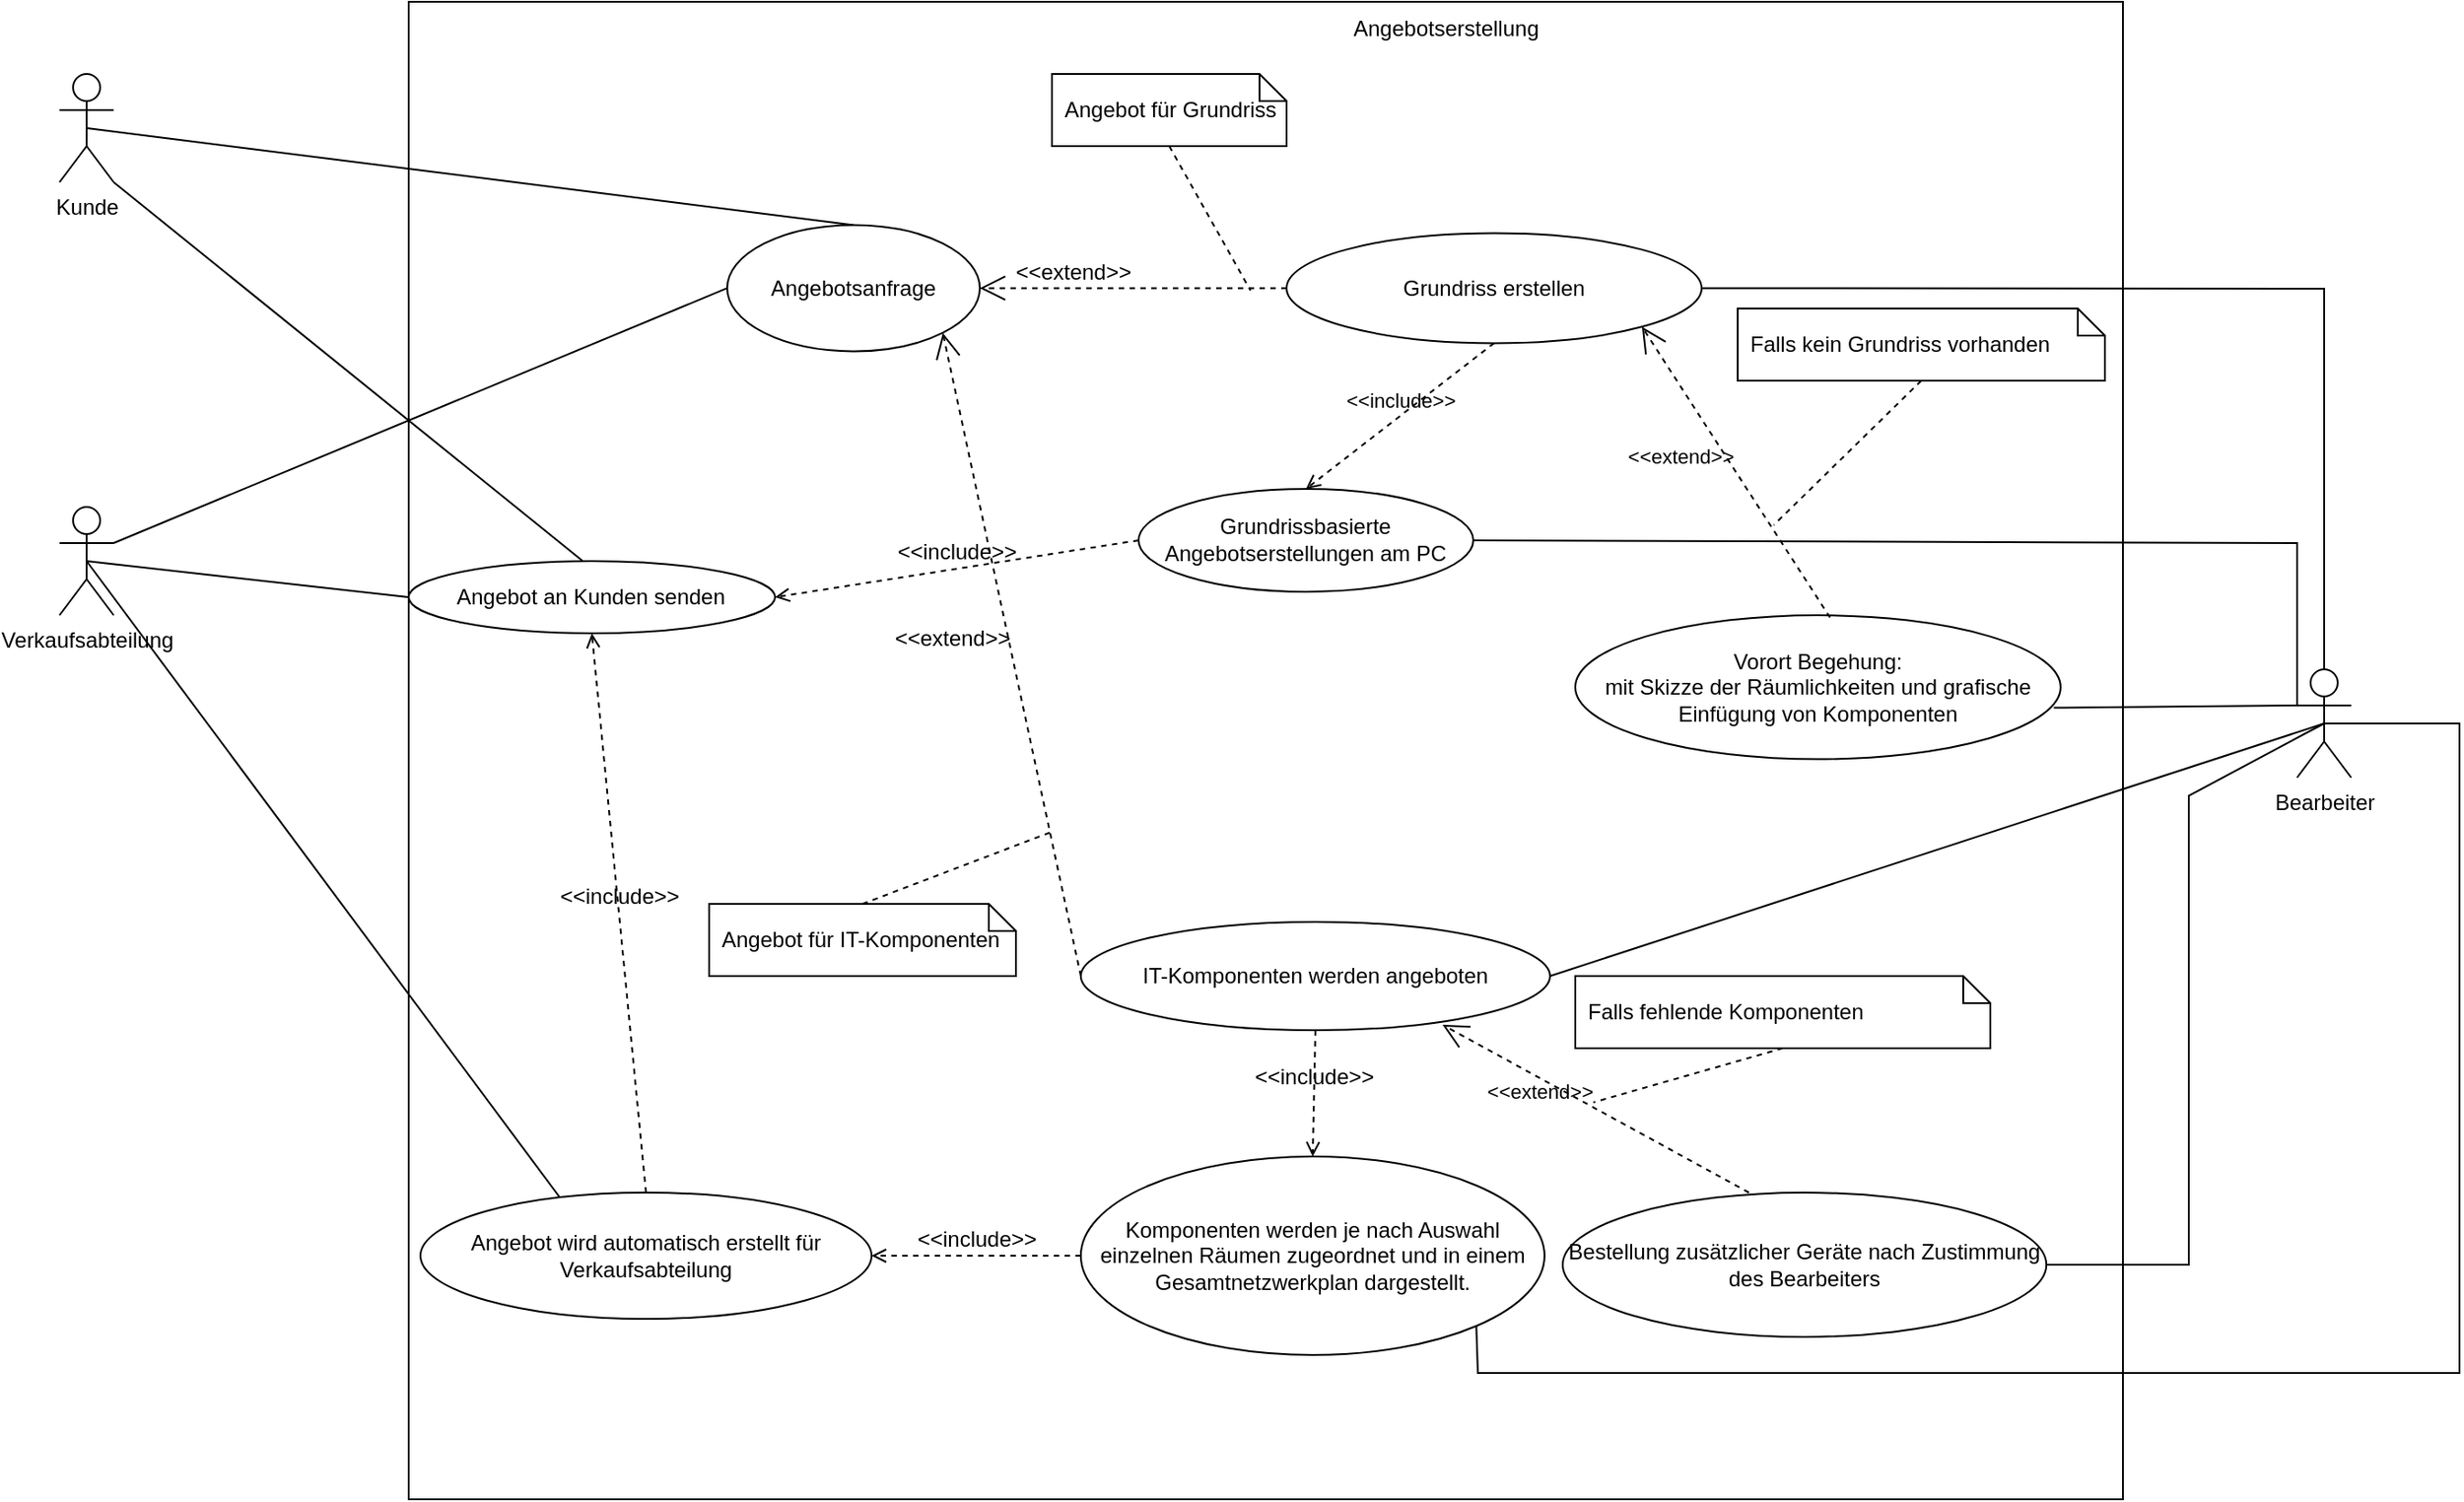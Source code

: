 <mxfile version="20.3.7" type="device"><diagram id="jpLGs7L3A949RbyNKkXG" name="Seite-1"><mxGraphModel dx="2500" dy="918" grid="1" gridSize="10" guides="1" tooltips="1" connect="1" arrows="1" fold="1" page="1" pageScale="1" pageWidth="827" pageHeight="1169" math="0" shadow="0"><root><mxCell id="0"/><mxCell id="1" parent="0"/><mxCell id="6xlJN0vLrrK1dDrsaRlz-1" value="Kunde" style="shape=umlActor;verticalLabelPosition=bottom;verticalAlign=top;html=1;outlineConnect=0;" parent="1" vertex="1"><mxGeometry x="-370" y="270" width="30" height="60" as="geometry"/></mxCell><mxCell id="6xlJN0vLrrK1dDrsaRlz-9" value="Bearbeiter" style="shape=umlActor;verticalLabelPosition=bottom;verticalAlign=top;html=1;outlineConnect=0;" parent="1" vertex="1"><mxGeometry x="870" y="600" width="30" height="60" as="geometry"/></mxCell><mxCell id="6xlJN0vLrrK1dDrsaRlz-32" value="" style="html=1;" parent="1" vertex="1"><mxGeometry x="-176.51" y="230" width="950" height="830" as="geometry"/></mxCell><mxCell id="6xlJN0vLrrK1dDrsaRlz-34" value="Angebotserstellung" style="text;html=1;align=center;verticalAlign=middle;resizable=0;points=[];autosize=1;strokeColor=none;fillColor=none;" parent="1" vertex="1"><mxGeometry x="333.025" y="230" width="130" height="30" as="geometry"/></mxCell><mxCell id="6xlJN0vLrrK1dDrsaRlz-41" value="&lt;div&gt;Vorort Begehung: &lt;br&gt;&lt;/div&gt;&lt;div&gt;mit Skizze der Räumlichkeiten und grafische Einfügung von Komponenten&lt;br&gt;&lt;/div&gt;" style="ellipse;whiteSpace=wrap;html=1;" parent="1" vertex="1"><mxGeometry x="469.996" y="570.001" width="268.95" height="79.767" as="geometry"/></mxCell><mxCell id="6xlJN0vLrrK1dDrsaRlz-45" value="&lt;font style=&quot;font-size: 12px;&quot;&gt;&lt;span style=&quot;left: 179.981px; top: 753.957px; font-family: sans-serif; transform: scaleX(0.907);&quot;&gt;Grundrissbasierte Angebotserstellungen am PC&lt;br&gt;&lt;/span&gt;&lt;/font&gt;" style="ellipse;whiteSpace=wrap;html=1;" parent="1" vertex="1"><mxGeometry x="228.001" y="499.999" width="185.482" height="56.977" as="geometry"/></mxCell><mxCell id="6xlJN0vLrrK1dDrsaRlz-53" value="IT-Komponenten werden angeboten" style="ellipse;whiteSpace=wrap;html=1;" parent="1" vertex="1"><mxGeometry x="195.98" y="740" width="260" height="60" as="geometry"/></mxCell><mxCell id="6xlJN0vLrrK1dDrsaRlz-54" value="Bestellung zusätzlicher Geräte nach Zustimmung des Bearbeiters" style="ellipse;whiteSpace=wrap;html=1;" parent="1" vertex="1"><mxGeometry x="463.03" y="890" width="268.03" height="80" as="geometry"/></mxCell><mxCell id="5liAOfT2eSLMCcToQ1rG-3" value="Komponenten werden je nach Auswahl einzelnen Räumen zugeordnet und in einem Gesamtnetzwerkplan dargestellt." style="ellipse;whiteSpace=wrap;html=1;" vertex="1" parent="1"><mxGeometry x="195.98" y="870" width="256.97" height="110" as="geometry"/></mxCell><mxCell id="5liAOfT2eSLMCcToQ1rG-11" value="" style="endArrow=none;html=1;rounded=0;exitX=0.986;exitY=0.643;exitDx=0;exitDy=0;exitPerimeter=0;entryX=0;entryY=0.333;entryDx=0;entryDy=0;entryPerimeter=0;" edge="1" parent="1" source="6xlJN0vLrrK1dDrsaRlz-41" target="6xlJN0vLrrK1dDrsaRlz-9"><mxGeometry width="50" height="50" relative="1" as="geometry"><mxPoint x="390" y="690" as="sourcePoint"/><mxPoint x="440" y="640" as="targetPoint"/></mxGeometry></mxCell><mxCell id="5liAOfT2eSLMCcToQ1rG-12" value="" style="endArrow=none;html=1;rounded=0;exitX=1;exitY=0.5;exitDx=0;exitDy=0;entryX=0.5;entryY=0.5;entryDx=0;entryDy=0;entryPerimeter=0;" edge="1" parent="1" source="6xlJN0vLrrK1dDrsaRlz-54" target="6xlJN0vLrrK1dDrsaRlz-9"><mxGeometry width="50" height="50" relative="1" as="geometry"><mxPoint x="390" y="690" as="sourcePoint"/><mxPoint x="440" y="640" as="targetPoint"/><Array as="points"><mxPoint x="810" y="930"/><mxPoint x="810" y="670"/></Array></mxGeometry></mxCell><mxCell id="5liAOfT2eSLMCcToQ1rG-17" value="" style="endArrow=none;html=1;rounded=0;entryX=0.5;entryY=0;entryDx=0;entryDy=0;exitX=0.5;exitY=0.5;exitDx=0;exitDy=0;exitPerimeter=0;" edge="1" parent="1" source="6xlJN0vLrrK1dDrsaRlz-1" target="5liAOfT2eSLMCcToQ1rG-60"><mxGeometry width="50" height="50" relative="1" as="geometry"><mxPoint x="-160" y="30" as="sourcePoint"/><mxPoint x="-160" y="30" as="targetPoint"/><Array as="points"/></mxGeometry></mxCell><mxCell id="5liAOfT2eSLMCcToQ1rG-36" value="Angebot an Kunden senden" style="ellipse;whiteSpace=wrap;html=1;" vertex="1" parent="1"><mxGeometry x="-176.51" y="540" width="203.03" height="40" as="geometry"/></mxCell><mxCell id="5liAOfT2eSLMCcToQ1rG-41" value="Verkaufsabteilung" style="shape=umlActor;verticalLabelPosition=bottom;verticalAlign=top;html=1;outlineConnect=0;" vertex="1" parent="1"><mxGeometry x="-370" y="510" width="30" height="60" as="geometry"/></mxCell><mxCell id="5liAOfT2eSLMCcToQ1rG-42" value="" style="endArrow=none;html=1;rounded=0;strokeWidth=1;exitX=0;exitY=0.5;exitDx=0;exitDy=0;entryX=0.5;entryY=0.5;entryDx=0;entryDy=0;entryPerimeter=0;" edge="1" parent="1" source="5liAOfT2eSLMCcToQ1rG-36" target="5liAOfT2eSLMCcToQ1rG-41"><mxGeometry width="50" height="50" relative="1" as="geometry"><mxPoint x="390" y="780" as="sourcePoint"/><mxPoint x="440" y="730" as="targetPoint"/></mxGeometry></mxCell><mxCell id="5liAOfT2eSLMCcToQ1rG-49" value="Falls kein Grundriss vorhanden" style="shape=note;size=15;spacingLeft=5;align=left;whiteSpace=wrap;" vertex="1" parent="1"><mxGeometry x="560" y="400" width="203.49" height="40" as="geometry"/></mxCell><mxCell id="5liAOfT2eSLMCcToQ1rG-50" value="&amp;lt;&amp;lt;extend&amp;gt;&amp;gt;" style="align=right;html=1;verticalAlign=bottom;rounded=0;labelBackgroundColor=none;endArrow=open;endSize=12;dashed=1;strokeWidth=1;entryX=1;entryY=1;entryDx=0;entryDy=0;exitX=0.525;exitY=0.016;exitDx=0;exitDy=0;exitPerimeter=0;" edge="1" parent="1" source="6xlJN0vLrrK1dDrsaRlz-41" target="6xlJN0vLrrK1dDrsaRlz-40"><mxGeometry relative="1" as="geometry"><mxPoint x="780" y="480.93" as="targetPoint"/><mxPoint x="940" y="480.93" as="sourcePoint"/></mxGeometry></mxCell><mxCell id="5liAOfT2eSLMCcToQ1rG-56" value="Falls fehlende Komponenten" style="shape=note;size=15;spacingLeft=5;align=left;whiteSpace=wrap;" vertex="1" parent="1"><mxGeometry x="470" y="770" width="230" height="40" as="geometry"/></mxCell><mxCell id="5liAOfT2eSLMCcToQ1rG-57" value="&amp;lt;&amp;lt;extend&amp;gt;&amp;gt;" style="align=right;html=1;verticalAlign=bottom;rounded=0;labelBackgroundColor=none;endArrow=open;endSize=12;dashed=1;strokeWidth=1;entryX=0.771;entryY=0.95;entryDx=0;entryDy=0;entryPerimeter=0;exitX=0.385;exitY=0;exitDx=0;exitDy=0;exitPerimeter=0;" edge="1" parent="1" source="6xlJN0vLrrK1dDrsaRlz-54" target="6xlJN0vLrrK1dDrsaRlz-53"><mxGeometry relative="1" as="geometry"><mxPoint x="490" y="764" as="targetPoint"/><mxPoint x="650" y="764" as="sourcePoint"/></mxGeometry></mxCell><mxCell id="5liAOfT2eSLMCcToQ1rG-58" value="" style="edgeStyle=none;html=1;endArrow=none;rounded=0;labelBackgroundColor=none;dashed=1;exitX=0.5;exitY=1;strokeWidth=1;" edge="1" source="5liAOfT2eSLMCcToQ1rG-56" parent="1"><mxGeometry relative="1" as="geometry"><mxPoint x="480" y="840" as="targetPoint"/></mxGeometry></mxCell><mxCell id="5liAOfT2eSLMCcToQ1rG-59" value="&amp;lt;&amp;lt;include&amp;gt;&amp;gt;" style="html=1;verticalAlign=bottom;labelBackgroundColor=none;endArrow=open;endFill=0;dashed=1;rounded=0;strokeWidth=1;exitX=0.5;exitY=1;exitDx=0;exitDy=0;entryX=0.5;entryY=0;entryDx=0;entryDy=0;" edge="1" parent="1" source="6xlJN0vLrrK1dDrsaRlz-40" target="6xlJN0vLrrK1dDrsaRlz-45"><mxGeometry width="160" relative="1" as="geometry"><mxPoint x="50" y="459" as="sourcePoint"/><mxPoint x="210" y="459" as="targetPoint"/></mxGeometry></mxCell><mxCell id="5liAOfT2eSLMCcToQ1rG-60" value="Angebotsanfrage" style="ellipse;whiteSpace=wrap;html=1;fontSize=12;" vertex="1" parent="1"><mxGeometry y="353.72" width="140" height="70" as="geometry"/></mxCell><mxCell id="5liAOfT2eSLMCcToQ1rG-61" value="" style="endArrow=none;html=1;rounded=0;strokeWidth=1;fontSize=12;entryX=0;entryY=0.5;entryDx=0;entryDy=0;exitX=1;exitY=0.333;exitDx=0;exitDy=0;exitPerimeter=0;" edge="1" parent="1" source="5liAOfT2eSLMCcToQ1rG-41" target="5liAOfT2eSLMCcToQ1rG-60"><mxGeometry width="50" height="50" relative="1" as="geometry"><mxPoint x="-330" y="530" as="sourcePoint"/><mxPoint x="180" y="450" as="targetPoint"/></mxGeometry></mxCell><mxCell id="5liAOfT2eSLMCcToQ1rG-62" value="Angebot für Grundriss" style="shape=note;size=15;spacingLeft=5;align=left;whiteSpace=wrap;fontSize=12;" vertex="1" parent="1"><mxGeometry x="180" y="270" width="130" height="40" as="geometry"/></mxCell><mxCell id="5liAOfT2eSLMCcToQ1rG-63" value="&amp;lt;&amp;lt;extend&amp;gt;&amp;gt;" style="align=right;html=1;verticalAlign=bottom;rounded=0;labelBackgroundColor=none;endArrow=open;endSize=12;dashed=1;strokeWidth=1;fontSize=12;entryX=1;entryY=0.5;entryDx=0;entryDy=0;exitX=0;exitY=0.5;exitDx=0;exitDy=0;" edge="1" parent="1" source="6xlJN0vLrrK1dDrsaRlz-40" target="5liAOfT2eSLMCcToQ1rG-60"><mxGeometry relative="1" as="geometry"><mxPoint x="30" y="510" as="targetPoint"/><mxPoint x="190" y="510" as="sourcePoint"/></mxGeometry></mxCell><mxCell id="5liAOfT2eSLMCcToQ1rG-64" value="" style="edgeStyle=none;html=1;endArrow=none;rounded=0;labelBackgroundColor=none;dashed=1;exitX=0.5;exitY=1;strokeWidth=1;fontSize=12;" edge="1" source="5liAOfT2eSLMCcToQ1rG-62" parent="1"><mxGeometry relative="1" as="geometry"><mxPoint x="290" y="390" as="targetPoint"/></mxGeometry></mxCell><mxCell id="5liAOfT2eSLMCcToQ1rG-65" value="Angebot für IT-Komponenten" style="shape=note;size=15;spacingLeft=5;align=left;whiteSpace=wrap;fontSize=12;" vertex="1" parent="1"><mxGeometry x="-10" y="730" width="170" height="40" as="geometry"/></mxCell><mxCell id="5liAOfT2eSLMCcToQ1rG-66" value="&amp;lt;&amp;lt;extend&amp;gt;&amp;gt;" style="align=right;html=1;verticalAlign=bottom;rounded=0;labelBackgroundColor=none;endArrow=open;endSize=12;dashed=1;strokeWidth=1;fontSize=12;exitX=0;exitY=0.5;exitDx=0;exitDy=0;entryX=1;entryY=1;entryDx=0;entryDy=0;" edge="1" parent="1" source="6xlJN0vLrrK1dDrsaRlz-53" target="5liAOfT2eSLMCcToQ1rG-60"><mxGeometry relative="1" as="geometry"><mxPoint x="-520" y="310" as="targetPoint"/><mxPoint x="-360" y="310" as="sourcePoint"/></mxGeometry></mxCell><mxCell id="5liAOfT2eSLMCcToQ1rG-67" value="" style="edgeStyle=none;html=1;endArrow=none;rounded=0;labelBackgroundColor=none;dashed=1;exitX=0.5;exitY=0;strokeWidth=1;fontSize=12;exitDx=0;exitDy=0;exitPerimeter=0;" edge="1" source="5liAOfT2eSLMCcToQ1rG-65" parent="1"><mxGeometry relative="1" as="geometry"><mxPoint x="180" y="690" as="targetPoint"/></mxGeometry></mxCell><mxCell id="5liAOfT2eSLMCcToQ1rG-70" value="&amp;lt;&amp;lt;include&amp;gt;&amp;gt;" style="html=1;verticalAlign=bottom;labelBackgroundColor=none;endArrow=open;endFill=0;dashed=1;rounded=0;strokeWidth=1;fontSize=12;exitX=0;exitY=0.5;exitDx=0;exitDy=0;entryX=1;entryY=0.5;entryDx=0;entryDy=0;" edge="1" parent="1" source="6xlJN0vLrrK1dDrsaRlz-45" target="5liAOfT2eSLMCcToQ1rG-36"><mxGeometry width="160" relative="1" as="geometry"><mxPoint x="80" y="610" as="sourcePoint"/><mxPoint x="240" y="610" as="targetPoint"/></mxGeometry></mxCell><mxCell id="5liAOfT2eSLMCcToQ1rG-72" value="&amp;lt;&amp;lt;include&amp;gt;&amp;gt;" style="html=1;verticalAlign=bottom;labelBackgroundColor=none;endArrow=open;endFill=0;dashed=1;rounded=0;strokeWidth=1;fontSize=12;entryX=0.5;entryY=0;entryDx=0;entryDy=0;exitX=0.5;exitY=1;exitDx=0;exitDy=0;" edge="1" parent="1" source="6xlJN0vLrrK1dDrsaRlz-53" target="5liAOfT2eSLMCcToQ1rG-3"><mxGeometry width="160" relative="1" as="geometry"><mxPoint x="150" y="814.41" as="sourcePoint"/><mxPoint x="310" y="814.41" as="targetPoint"/></mxGeometry></mxCell><mxCell id="5liAOfT2eSLMCcToQ1rG-73" value="Angebot wird automatisch erstellt für Verkaufsabteilung" style="ellipse;whiteSpace=wrap;html=1;fontSize=12;" vertex="1" parent="1"><mxGeometry x="-170" y="890" width="250" height="70" as="geometry"/></mxCell><mxCell id="5liAOfT2eSLMCcToQ1rG-74" value="&amp;lt;&amp;lt;include&amp;gt;&amp;gt;" style="html=1;verticalAlign=bottom;labelBackgroundColor=none;endArrow=open;endFill=0;dashed=1;rounded=0;strokeWidth=1;fontSize=12;entryX=1;entryY=0.5;entryDx=0;entryDy=0;exitX=0;exitY=0.5;exitDx=0;exitDy=0;" edge="1" parent="1" source="5liAOfT2eSLMCcToQ1rG-3" target="5liAOfT2eSLMCcToQ1rG-73"><mxGeometry width="160" relative="1" as="geometry"><mxPoint x="80" y="750" as="sourcePoint"/><mxPoint x="240" y="750" as="targetPoint"/></mxGeometry></mxCell><mxCell id="5liAOfT2eSLMCcToQ1rG-76" value="&amp;lt;&amp;lt;include&amp;gt;&amp;gt;" style="html=1;verticalAlign=bottom;labelBackgroundColor=none;endArrow=open;endFill=0;dashed=1;rounded=0;strokeWidth=1;fontSize=12;entryX=0.5;entryY=1;entryDx=0;entryDy=0;exitX=0.5;exitY=0;exitDx=0;exitDy=0;" edge="1" parent="1" source="5liAOfT2eSLMCcToQ1rG-73" target="5liAOfT2eSLMCcToQ1rG-36"><mxGeometry width="160" relative="1" as="geometry"><mxPoint x="80" y="750" as="sourcePoint"/><mxPoint x="240" y="750" as="targetPoint"/></mxGeometry></mxCell><mxCell id="5liAOfT2eSLMCcToQ1rG-77" value="" style="endArrow=none;html=1;rounded=0;strokeWidth=1;fontSize=12;exitX=0.308;exitY=0.034;exitDx=0;exitDy=0;exitPerimeter=0;entryX=0.5;entryY=0.5;entryDx=0;entryDy=0;entryPerimeter=0;" edge="1" parent="1" source="5liAOfT2eSLMCcToQ1rG-73" target="5liAOfT2eSLMCcToQ1rG-41"><mxGeometry width="50" height="50" relative="1" as="geometry"><mxPoint x="130" y="780" as="sourcePoint"/><mxPoint x="180" y="730" as="targetPoint"/></mxGeometry></mxCell><mxCell id="6xlJN0vLrrK1dDrsaRlz-40" value="Grundriss erstellen" style="ellipse;whiteSpace=wrap;html=1;" parent="1" vertex="1"><mxGeometry x="310" y="358.26" width="230" height="60.93" as="geometry"/></mxCell><mxCell id="5liAOfT2eSLMCcToQ1rG-78" value="" style="edgeStyle=none;html=1;endArrow=none;rounded=0;labelBackgroundColor=none;dashed=1;exitX=0.5;exitY=1;strokeWidth=1;" edge="1" parent="1" source="5liAOfT2eSLMCcToQ1rG-49"><mxGeometry relative="1" as="geometry"><mxPoint x="580" y="520" as="targetPoint"/><mxPoint x="655" y="350" as="sourcePoint"/></mxGeometry></mxCell><mxCell id="5liAOfT2eSLMCcToQ1rG-80" value="" style="endArrow=none;html=1;rounded=0;strokeWidth=1;fontSize=12;entryX=1;entryY=0.5;entryDx=0;entryDy=0;exitX=0;exitY=0.333;exitDx=0;exitDy=0;exitPerimeter=0;" edge="1" parent="1" source="6xlJN0vLrrK1dDrsaRlz-9" target="6xlJN0vLrrK1dDrsaRlz-45"><mxGeometry width="50" height="50" relative="1" as="geometry"><mxPoint x="130" y="670" as="sourcePoint"/><mxPoint x="180" y="620" as="targetPoint"/><Array as="points"><mxPoint x="870" y="530"/></Array></mxGeometry></mxCell><mxCell id="5liAOfT2eSLMCcToQ1rG-81" value="" style="endArrow=none;html=1;rounded=0;strokeWidth=1;fontSize=12;exitX=1;exitY=0.5;exitDx=0;exitDy=0;entryX=0.5;entryY=0.5;entryDx=0;entryDy=0;entryPerimeter=0;" edge="1" parent="1" source="6xlJN0vLrrK1dDrsaRlz-53" target="6xlJN0vLrrK1dDrsaRlz-9"><mxGeometry width="50" height="50" relative="1" as="geometry"><mxPoint x="723.49" y="740" as="sourcePoint"/><mxPoint x="773.49" y="690" as="targetPoint"/></mxGeometry></mxCell><mxCell id="5liAOfT2eSLMCcToQ1rG-82" value="" style="endArrow=none;html=1;rounded=0;strokeWidth=1;fontSize=12;entryX=1;entryY=1;entryDx=0;entryDy=0;entryPerimeter=0;" edge="1" parent="1" target="6xlJN0vLrrK1dDrsaRlz-1"><mxGeometry width="50" height="50" relative="1" as="geometry"><mxPoint x="-80" y="540" as="sourcePoint"/><mxPoint x="180" y="660" as="targetPoint"/></mxGeometry></mxCell><mxCell id="5liAOfT2eSLMCcToQ1rG-83" value="" style="endArrow=none;html=1;rounded=0;strokeWidth=1;fontSize=12;entryX=1;entryY=1;entryDx=0;entryDy=0;exitX=0.5;exitY=0.5;exitDx=0;exitDy=0;exitPerimeter=0;" edge="1" parent="1" source="6xlJN0vLrrK1dDrsaRlz-9" target="5liAOfT2eSLMCcToQ1rG-3"><mxGeometry width="50" height="50" relative="1" as="geometry"><mxPoint x="130" y="810" as="sourcePoint"/><mxPoint x="180" y="760" as="targetPoint"/><Array as="points"><mxPoint x="960" y="630"/><mxPoint x="960" y="990"/><mxPoint x="416" y="990"/></Array></mxGeometry></mxCell><mxCell id="5liAOfT2eSLMCcToQ1rG-85" value="" style="endArrow=none;html=1;rounded=0;strokeWidth=1;fontSize=12;entryX=1;entryY=0.5;entryDx=0;entryDy=0;exitX=0.5;exitY=0;exitDx=0;exitDy=0;exitPerimeter=0;" edge="1" parent="1" source="6xlJN0vLrrK1dDrsaRlz-9" target="6xlJN0vLrrK1dDrsaRlz-40"><mxGeometry width="50" height="50" relative="1" as="geometry"><mxPoint x="130" y="640" as="sourcePoint"/><mxPoint x="180" y="590" as="targetPoint"/><Array as="points"><mxPoint x="885" y="389"/></Array></mxGeometry></mxCell></root></mxGraphModel></diagram></mxfile>
